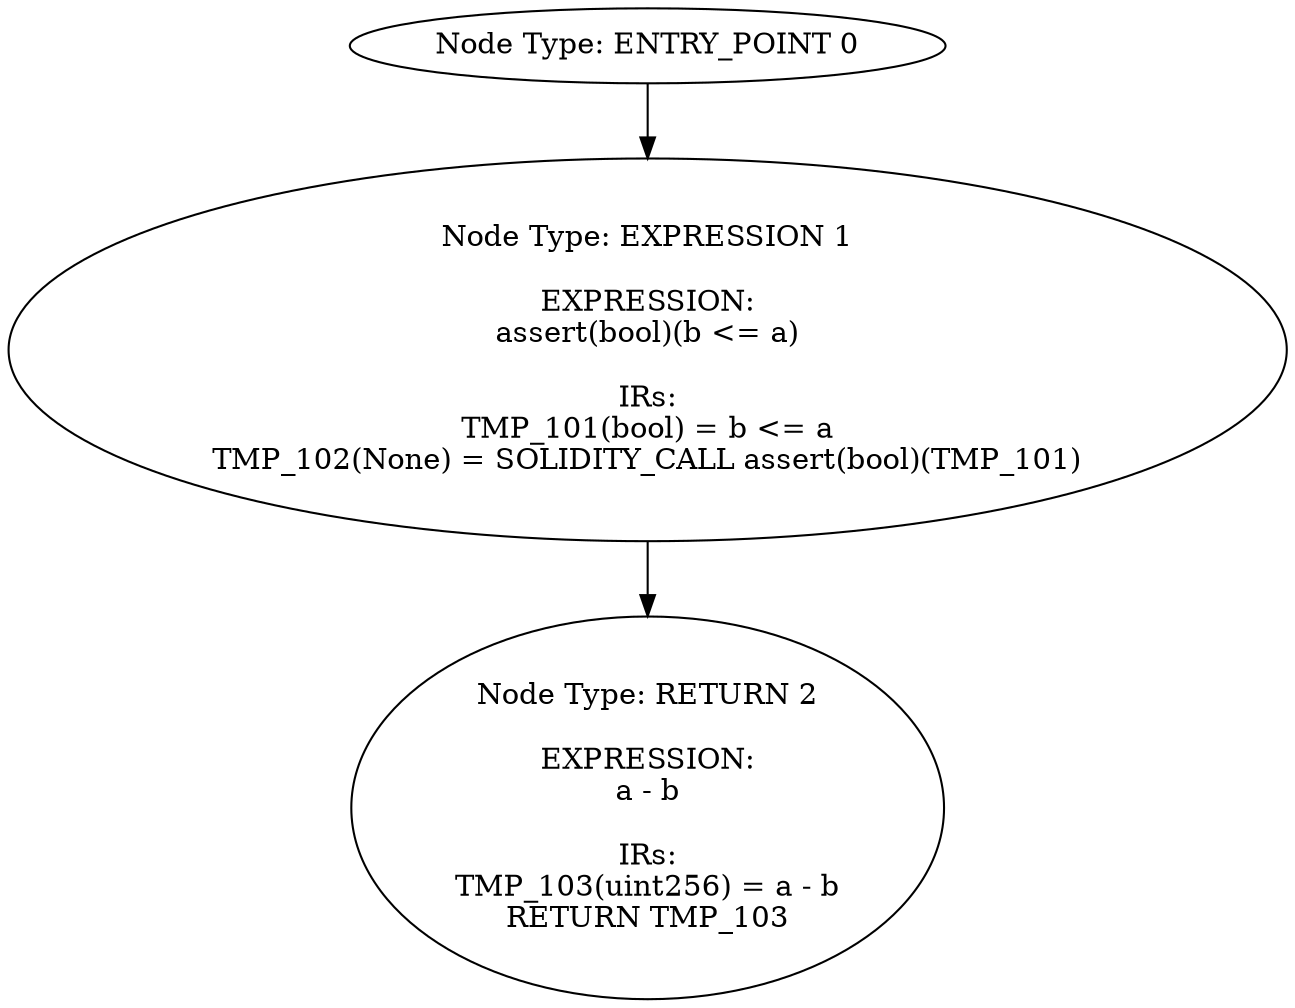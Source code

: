 digraph{
0[label="Node Type: ENTRY_POINT 0
"];
0->1;
1[label="Node Type: EXPRESSION 1

EXPRESSION:
assert(bool)(b <= a)

IRs:
TMP_101(bool) = b <= a
TMP_102(None) = SOLIDITY_CALL assert(bool)(TMP_101)"];
1->2;
2[label="Node Type: RETURN 2

EXPRESSION:
a - b

IRs:
TMP_103(uint256) = a - b
RETURN TMP_103"];
}

